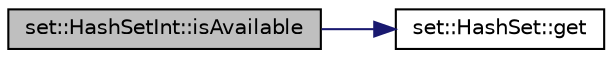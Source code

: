 digraph "set::HashSetInt::isAvailable"
{
 // LATEX_PDF_SIZE
  edge [fontname="Helvetica",fontsize="10",labelfontname="Helvetica",labelfontsize="10"];
  node [fontname="Helvetica",fontsize="10",shape=record];
  rankdir="LR";
  Node0 [label="set::HashSetInt::isAvailable",height=0.2,width=0.4,color="black", fillcolor="grey75", style="filled", fontcolor="black",tooltip="Checking location availability."];
  Node0 -> Node1 [color="midnightblue",fontsize="10",style="solid",fontname="Helvetica"];
  Node1 [label="set::HashSet::get",height=0.2,width=0.4,color="black", fillcolor="white", style="filled",URL="$classset_1_1HashSet.html#a8de66e60433d68d17eb78c3136e25102",tooltip="Getting an item."];
}
